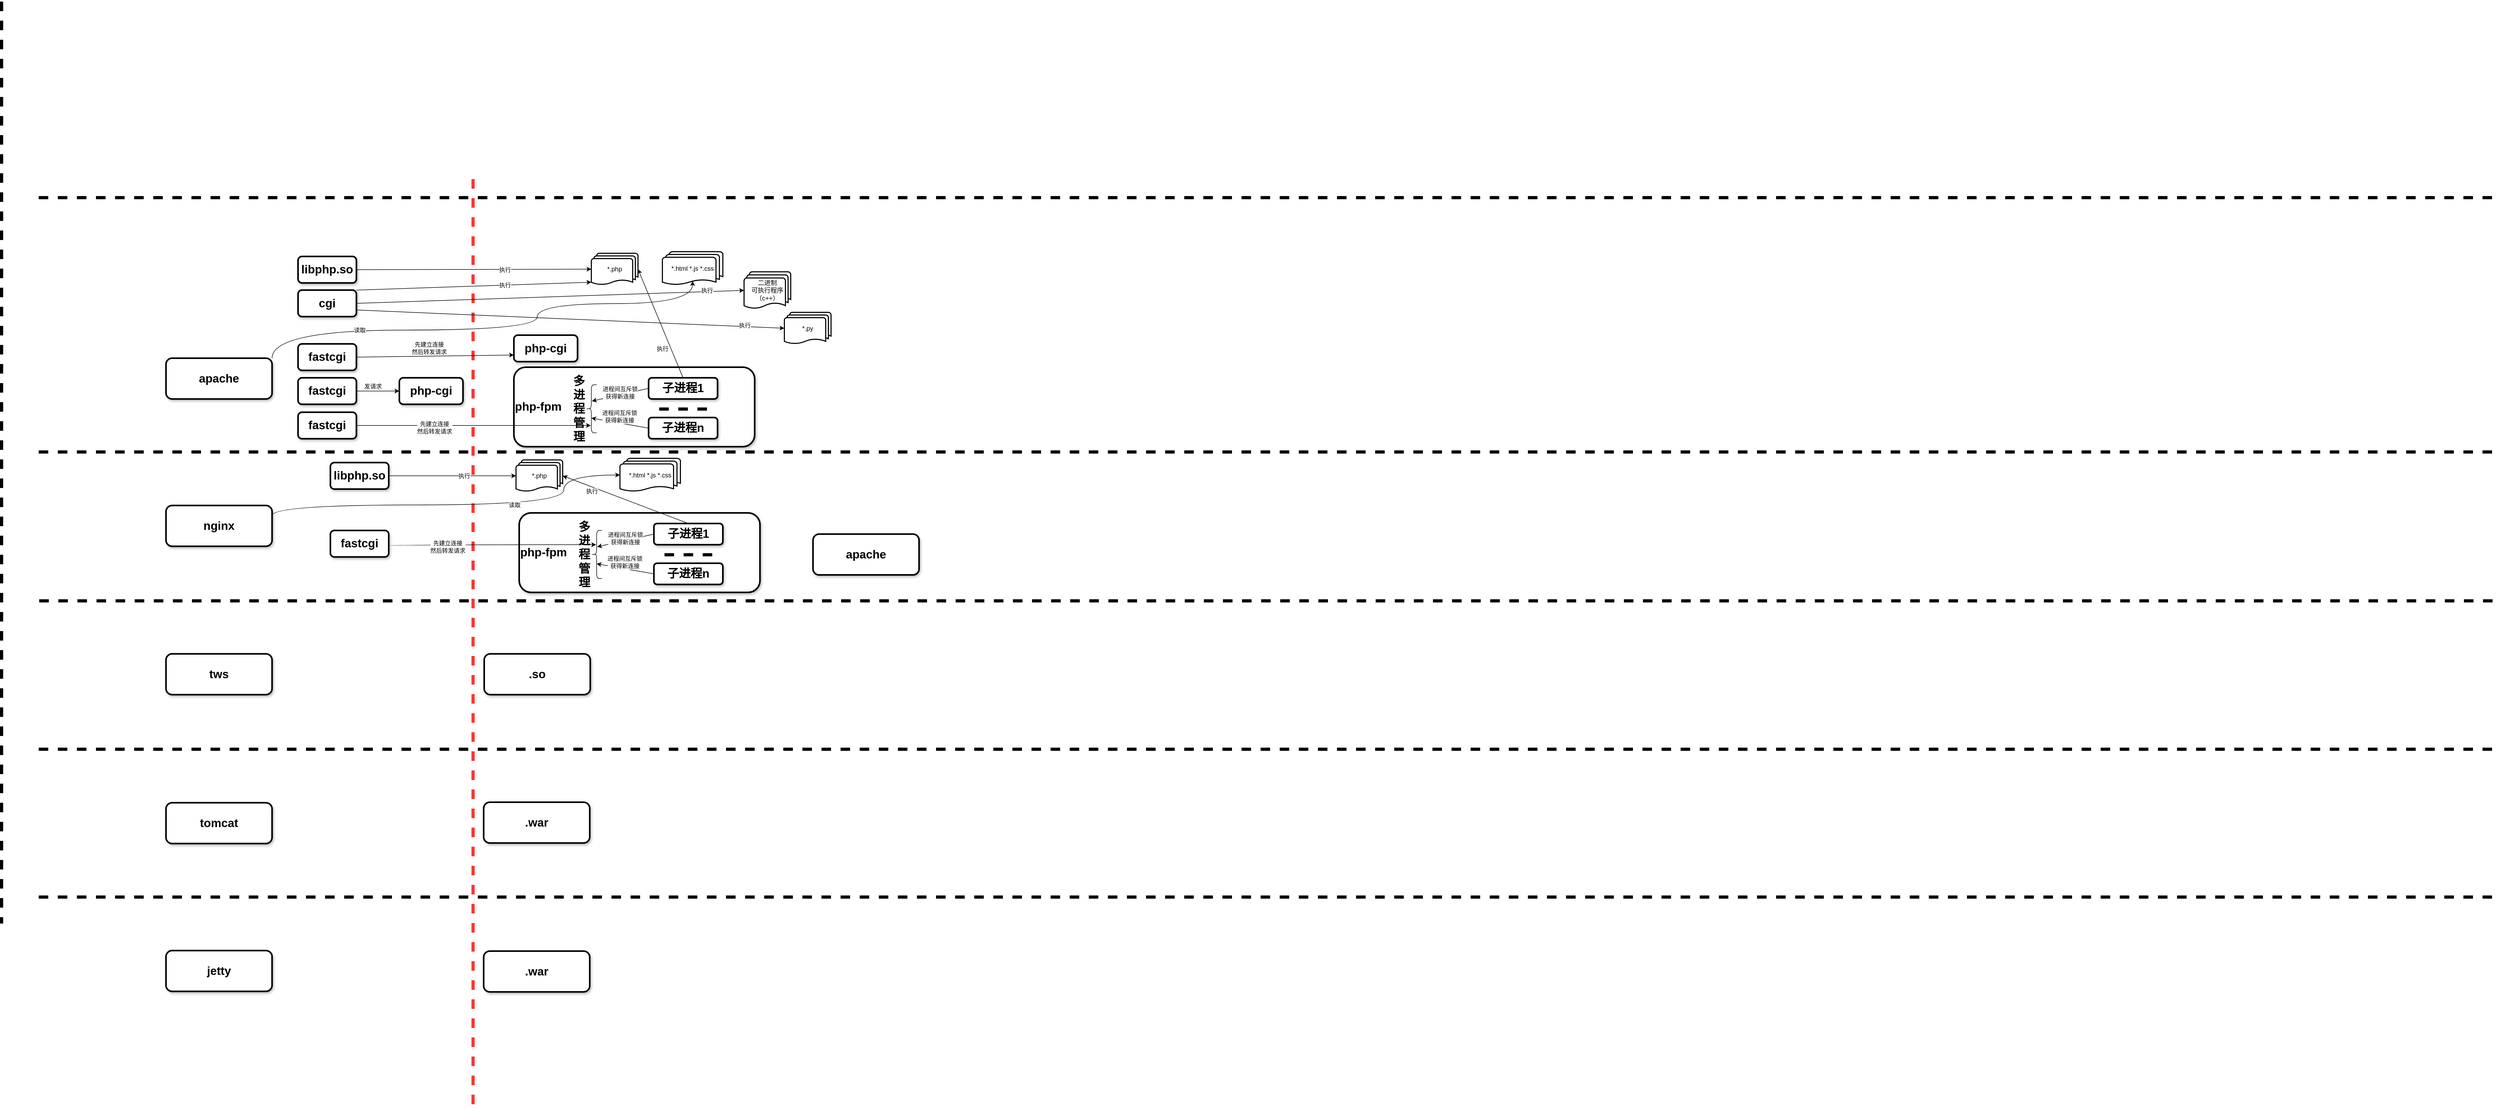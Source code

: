 <mxfile version="26.0.16">
  <diagram name="第 1 页" id="XHctNN8vPMMtAe_A4z8Z">
    <mxGraphModel dx="1426" dy="789" grid="1" gridSize="10" guides="1" tooltips="1" connect="1" arrows="1" fold="1" page="1" pageScale="1" pageWidth="3300" pageHeight="4681" math="0" shadow="0">
      <root>
        <mxCell id="0" />
        <mxCell id="1" parent="0" />
        <mxCell id="_OXdtsUzHgIdnHBHdnV9-1" value="" style="endArrow=none;dashed=1;html=1;strokeWidth=6;rounded=0;" parent="1" edge="1">
          <mxGeometry width="50" height="50" relative="1" as="geometry">
            <mxPoint x="130" y="110" as="sourcePoint" />
            <mxPoint x="130" y="1850" as="targetPoint" />
          </mxGeometry>
        </mxCell>
        <mxCell id="_OXdtsUzHgIdnHBHdnV9-2" value="" style="endArrow=none;dashed=1;html=1;strokeWidth=6;rounded=0;" parent="1" edge="1">
          <mxGeometry width="50" height="50" relative="1" as="geometry">
            <mxPoint x="201" y="1241" as="sourcePoint" />
            <mxPoint x="4836" y="1241" as="targetPoint" />
          </mxGeometry>
        </mxCell>
        <mxCell id="_OXdtsUzHgIdnHBHdnV9-3" value="" style="endArrow=none;dashed=1;html=1;strokeWidth=6;rounded=0;fontColor=#000000;labelBackgroundColor=#FFFFFF;strokeColor=#FF3333;" parent="1" edge="1">
          <mxGeometry width="50" height="50" relative="1" as="geometry">
            <mxPoint x="1019" y="445" as="sourcePoint" />
            <mxPoint x="1019" y="2195" as="targetPoint" />
          </mxGeometry>
        </mxCell>
        <mxCell id="_OXdtsUzHgIdnHBHdnV9-4" value="" style="endArrow=none;dashed=1;html=1;strokeWidth=6;rounded=0;" parent="1" edge="1">
          <mxGeometry width="50" height="50" relative="1" as="geometry">
            <mxPoint x="200" y="480" as="sourcePoint" />
            <mxPoint x="4835" y="480" as="targetPoint" />
          </mxGeometry>
        </mxCell>
        <mxCell id="_OXdtsUzHgIdnHBHdnV9-5" value="" style="endArrow=none;dashed=1;html=1;strokeWidth=6;rounded=0;" parent="1" edge="1">
          <mxGeometry width="50" height="50" relative="1" as="geometry">
            <mxPoint x="200" y="960" as="sourcePoint" />
            <mxPoint x="4835" y="960" as="targetPoint" />
          </mxGeometry>
        </mxCell>
        <mxCell id="_OXdtsUzHgIdnHBHdnV9-6" value="&lt;span style=&quot;font-size: 22px;&quot;&gt;apache&lt;/span&gt;" style="rounded=1;whiteSpace=wrap;html=1;fontStyle=1;strokeWidth=3;shadow=1;overflow=visible;" parent="1" vertex="1">
          <mxGeometry x="440" y="783" width="200" height="77" as="geometry" />
        </mxCell>
        <mxCell id="_OXdtsUzHgIdnHBHdnV9-7" value="&lt;span style=&quot;font-size: 22px;&quot;&gt;nginx&lt;/span&gt;" style="rounded=1;whiteSpace=wrap;html=1;fontStyle=1;strokeWidth=3;shadow=1;overflow=visible;" parent="1" vertex="1">
          <mxGeometry x="440" y="1061" width="200" height="77" as="geometry" />
        </mxCell>
        <mxCell id="_OXdtsUzHgIdnHBHdnV9-8" value="&lt;span style=&quot;font-size: 22px;&quot;&gt;tws&lt;/span&gt;" style="rounded=1;whiteSpace=wrap;html=1;fontStyle=1;strokeWidth=3;shadow=1;overflow=visible;" parent="1" vertex="1">
          <mxGeometry x="440" y="1341" width="200" height="77" as="geometry" />
        </mxCell>
        <mxCell id="_OXdtsUzHgIdnHBHdnV9-9" value="&lt;span style=&quot;font-size: 22px;&quot;&gt;tomcat&lt;/span&gt;" style="rounded=1;whiteSpace=wrap;html=1;fontStyle=1;strokeWidth=3;shadow=1;overflow=visible;" parent="1" vertex="1">
          <mxGeometry x="440" y="1622" width="200" height="77" as="geometry" />
        </mxCell>
        <mxCell id="_OXdtsUzHgIdnHBHdnV9-10" value="&lt;span style=&quot;font-size: 22px;&quot;&gt;jetty&lt;/span&gt;" style="rounded=1;whiteSpace=wrap;html=1;fontStyle=1;strokeWidth=3;shadow=1;overflow=visible;" parent="1" vertex="1">
          <mxGeometry x="440" y="1901" width="200" height="77" as="geometry" />
        </mxCell>
        <mxCell id="_OXdtsUzHgIdnHBHdnV9-11" value="" style="endArrow=none;dashed=1;html=1;strokeWidth=6;rounded=0;" parent="1" edge="1">
          <mxGeometry width="50" height="50" relative="1" as="geometry">
            <mxPoint x="200" y="1521" as="sourcePoint" />
            <mxPoint x="4835" y="1521" as="targetPoint" />
          </mxGeometry>
        </mxCell>
        <mxCell id="_OXdtsUzHgIdnHBHdnV9-13" value="&lt;span style=&quot;font-size: 22px;&quot;&gt;php-fpm&lt;/span&gt;" style="rounded=1;whiteSpace=wrap;html=1;fontStyle=1;strokeWidth=3;shadow=1;overflow=visible;align=left;" parent="1" vertex="1">
          <mxGeometry x="1096" y="800" width="454" height="150" as="geometry" />
        </mxCell>
        <mxCell id="_OXdtsUzHgIdnHBHdnV9-12" value="" style="endArrow=none;dashed=1;html=1;strokeWidth=6;rounded=0;" parent="1" edge="1">
          <mxGeometry width="50" height="50" relative="1" as="geometry">
            <mxPoint x="200" y="1800" as="sourcePoint" />
            <mxPoint x="4835" y="1800" as="targetPoint" />
          </mxGeometry>
        </mxCell>
        <mxCell id="_OXdtsUzHgIdnHBHdnV9-14" value="&lt;span style=&quot;font-size: 22px;&quot;&gt;apache&lt;/span&gt;" style="rounded=1;whiteSpace=wrap;html=1;fontStyle=1;strokeWidth=3;shadow=1;overflow=visible;" parent="1" vertex="1">
          <mxGeometry x="1660" y="1115.01" width="200" height="77" as="geometry" />
        </mxCell>
        <mxCell id="_OXdtsUzHgIdnHBHdnV9-15" value="&lt;span style=&quot;font-size: 22px;&quot;&gt;.so&lt;/span&gt;" style="rounded=1;whiteSpace=wrap;html=1;fontStyle=1;strokeWidth=3;shadow=1;overflow=visible;" parent="1" vertex="1">
          <mxGeometry x="1040" y="1341" width="200" height="77" as="geometry" />
        </mxCell>
        <mxCell id="_OXdtsUzHgIdnHBHdnV9-16" value="&lt;span style=&quot;font-size: 22px;&quot;&gt;.war&lt;/span&gt;" style="rounded=1;whiteSpace=wrap;html=1;fontStyle=1;strokeWidth=3;shadow=1;overflow=visible;" parent="1" vertex="1">
          <mxGeometry x="1039" y="1621" width="200" height="77" as="geometry" />
        </mxCell>
        <mxCell id="_OXdtsUzHgIdnHBHdnV9-17" value="&lt;span style=&quot;font-size: 22px;&quot;&gt;.war&lt;/span&gt;" style="rounded=1;whiteSpace=wrap;html=1;fontStyle=1;strokeWidth=3;shadow=1;overflow=visible;" parent="1" vertex="1">
          <mxGeometry x="1039" y="1902" width="200" height="77" as="geometry" />
        </mxCell>
        <mxCell id="_OXdtsUzHgIdnHBHdnV9-18" value="&lt;span style=&quot;font-size: 22px;&quot;&gt;libphp.so&lt;/span&gt;" style="rounded=1;whiteSpace=wrap;html=1;fontStyle=1;strokeWidth=3;shadow=1;overflow=visible;" parent="1" vertex="1">
          <mxGeometry x="689" y="591" width="110" height="50" as="geometry" />
        </mxCell>
        <mxCell id="_OXdtsUzHgIdnHBHdnV9-19" value="*.php" style="strokeWidth=2;html=1;shape=mxgraph.flowchart.multi-document;whiteSpace=wrap;" parent="1" vertex="1">
          <mxGeometry x="1242" y="585" width="88" height="60" as="geometry" />
        </mxCell>
        <mxCell id="_OXdtsUzHgIdnHBHdnV9-20" value="" style="endArrow=classic;html=1;rounded=0;exitX=1;exitY=0.5;exitDx=0;exitDy=0;entryX=0;entryY=0.5;entryDx=0;entryDy=0;entryPerimeter=0;" parent="1" source="_OXdtsUzHgIdnHBHdnV9-18" target="_OXdtsUzHgIdnHBHdnV9-19" edge="1">
          <mxGeometry width="50" height="50" relative="1" as="geometry">
            <mxPoint x="870" y="701.5" as="sourcePoint" />
            <mxPoint x="935" y="698.5" as="targetPoint" />
          </mxGeometry>
        </mxCell>
        <mxCell id="_OXdtsUzHgIdnHBHdnV9-21" value="执行" style="edgeLabel;html=1;align=center;verticalAlign=middle;resizable=0;points=[];" parent="_OXdtsUzHgIdnHBHdnV9-20" vertex="1" connectable="0">
          <mxGeometry x="0.359" relative="1" as="geometry">
            <mxPoint x="-21" as="offset" />
          </mxGeometry>
        </mxCell>
        <mxCell id="_OXdtsUzHgIdnHBHdnV9-22" value="&lt;span style=&quot;font-size: 22px;&quot;&gt;cgi&lt;/span&gt;" style="rounded=1;whiteSpace=wrap;html=1;fontStyle=1;strokeWidth=3;shadow=1;overflow=visible;" parent="1" vertex="1">
          <mxGeometry x="689" y="654.5" width="110" height="50" as="geometry" />
        </mxCell>
        <mxCell id="_OXdtsUzHgIdnHBHdnV9-23" value="&lt;span style=&quot;font-size: 22px;&quot;&gt;fastcgi&lt;/span&gt;" style="rounded=1;whiteSpace=wrap;html=1;fontStyle=1;strokeWidth=3;shadow=1;overflow=visible;" parent="1" vertex="1">
          <mxGeometry x="689" y="820" width="110" height="50" as="geometry" />
        </mxCell>
        <mxCell id="_OXdtsUzHgIdnHBHdnV9-24" value="" style="endArrow=classic;html=1;rounded=0;exitX=1;exitY=0;exitDx=0;exitDy=0;entryX=0;entryY=0.91;entryDx=0;entryDy=0;entryPerimeter=0;" parent="1" source="_OXdtsUzHgIdnHBHdnV9-22" target="_OXdtsUzHgIdnHBHdnV9-19" edge="1">
          <mxGeometry width="50" height="50" relative="1" as="geometry">
            <mxPoint x="860" y="710" as="sourcePoint" />
            <mxPoint x="1100" y="705" as="targetPoint" />
          </mxGeometry>
        </mxCell>
        <mxCell id="_OXdtsUzHgIdnHBHdnV9-25" value="执行" style="edgeLabel;html=1;align=center;verticalAlign=middle;resizable=0;points=[];" parent="_OXdtsUzHgIdnHBHdnV9-24" vertex="1" connectable="0">
          <mxGeometry x="0.359" relative="1" as="geometry">
            <mxPoint x="-21" as="offset" />
          </mxGeometry>
        </mxCell>
        <mxCell id="_OXdtsUzHgIdnHBHdnV9-26" value="&lt;span style=&quot;font-size: 22px;&quot;&gt;fastcgi&lt;/span&gt;" style="rounded=1;whiteSpace=wrap;html=1;fontStyle=1;strokeWidth=3;shadow=1;overflow=visible;" parent="1" vertex="1">
          <mxGeometry x="689" y="885" width="110" height="50" as="geometry" />
        </mxCell>
        <mxCell id="_OXdtsUzHgIdnHBHdnV9-27" value="多进程管理" style="shape=curlyBracket;whiteSpace=wrap;html=1;rounded=1;labelPosition=left;verticalLabelPosition=middle;align=right;verticalAlign=middle;fontStyle=1;fontSize=22;" parent="1" vertex="1">
          <mxGeometry x="1232" y="833.13" width="20" height="90.75" as="geometry" />
        </mxCell>
        <mxCell id="_OXdtsUzHgIdnHBHdnV9-28" value="&lt;span style=&quot;font-size: 22px;&quot;&gt;子进程1&lt;/span&gt;" style="rounded=1;whiteSpace=wrap;html=1;fontStyle=1;strokeWidth=3;shadow=1;overflow=visible;" parent="1" vertex="1">
          <mxGeometry x="1350" y="820" width="130" height="40" as="geometry" />
        </mxCell>
        <mxCell id="_OXdtsUzHgIdnHBHdnV9-29" value="" style="endArrow=classic;html=1;rounded=0;exitX=1;exitY=0.5;exitDx=0;exitDy=0;edgeStyle=orthogonalEdgeStyle;curved=1;entryX=0.45;entryY=0.847;entryDx=0;entryDy=0;entryPerimeter=0;" parent="1" source="_OXdtsUzHgIdnHBHdnV9-26" target="_OXdtsUzHgIdnHBHdnV9-27" edge="1">
          <mxGeometry width="50" height="50" relative="1" as="geometry">
            <mxPoint x="860" y="798" as="sourcePoint" />
            <mxPoint x="1250" y="1000" as="targetPoint" />
            <Array as="points">
              <mxPoint x="850" y="910" />
            </Array>
          </mxGeometry>
        </mxCell>
        <mxCell id="_OXdtsUzHgIdnHBHdnV9-30" value="先建立连接&lt;div&gt;然后转发请求&lt;/div&gt;" style="edgeLabel;html=1;align=center;verticalAlign=middle;resizable=0;points=[];" parent="_OXdtsUzHgIdnHBHdnV9-29" vertex="1" connectable="0">
          <mxGeometry x="0.359" relative="1" as="geometry">
            <mxPoint x="-154" y="4" as="offset" />
          </mxGeometry>
        </mxCell>
        <mxCell id="_OXdtsUzHgIdnHBHdnV9-31" value="&lt;span style=&quot;font-size: 22px;&quot;&gt;php-cgi&lt;/span&gt;" style="rounded=1;whiteSpace=wrap;html=1;fontStyle=1;strokeWidth=3;shadow=1;overflow=visible;" parent="1" vertex="1">
          <mxGeometry x="880" y="820" width="120" height="50" as="geometry" />
        </mxCell>
        <mxCell id="_OXdtsUzHgIdnHBHdnV9-32" value="" style="endArrow=classic;html=1;rounded=0;exitX=0.5;exitY=0;exitDx=0;exitDy=0;entryX=1;entryY=0.5;entryDx=0;entryDy=0;entryPerimeter=0;" parent="1" source="_OXdtsUzHgIdnHBHdnV9-28" target="_OXdtsUzHgIdnHBHdnV9-19" edge="1">
          <mxGeometry width="50" height="50" relative="1" as="geometry">
            <mxPoint x="860" y="798" as="sourcePoint" />
            <mxPoint x="1100" y="765" as="targetPoint" />
          </mxGeometry>
        </mxCell>
        <mxCell id="_OXdtsUzHgIdnHBHdnV9-33" value="执行" style="edgeLabel;html=1;align=center;verticalAlign=middle;resizable=0;points=[];" parent="_OXdtsUzHgIdnHBHdnV9-32" vertex="1" connectable="0">
          <mxGeometry x="0.359" relative="1" as="geometry">
            <mxPoint x="19" y="84" as="offset" />
          </mxGeometry>
        </mxCell>
        <mxCell id="_OXdtsUzHgIdnHBHdnV9-34" value="" style="endArrow=none;dashed=1;html=1;rounded=0;strokeWidth=6;" parent="1" edge="1">
          <mxGeometry width="50" height="50" relative="1" as="geometry">
            <mxPoint x="1370" y="879" as="sourcePoint" />
            <mxPoint x="1460" y="879" as="targetPoint" />
          </mxGeometry>
        </mxCell>
        <mxCell id="_OXdtsUzHgIdnHBHdnV9-35" value="&lt;span style=&quot;font-size: 22px;&quot;&gt;子进程n&lt;/span&gt;" style="rounded=1;whiteSpace=wrap;html=1;fontStyle=1;strokeWidth=3;shadow=1;overflow=visible;" parent="1" vertex="1">
          <mxGeometry x="1350" y="895" width="130" height="40" as="geometry" />
        </mxCell>
        <mxCell id="uiX8RJZPpizneUpBRx_g-1" value="*.html *.js *.css" style="strokeWidth=2;html=1;shape=mxgraph.flowchart.multi-document;whiteSpace=wrap;" vertex="1" parent="1">
          <mxGeometry x="1376" y="582" width="114" height="63" as="geometry" />
        </mxCell>
        <mxCell id="uiX8RJZPpizneUpBRx_g-2" value="" style="endArrow=classic;html=1;rounded=0;exitX=1;exitY=0;exitDx=0;exitDy=0;entryX=0.5;entryY=0.88;entryDx=0;entryDy=0;entryPerimeter=0;edgeStyle=orthogonalEdgeStyle;curved=1;" edge="1" parent="1" source="_OXdtsUzHgIdnHBHdnV9-6" target="uiX8RJZPpizneUpBRx_g-1">
          <mxGeometry width="50" height="50" relative="1" as="geometry">
            <mxPoint x="1682" y="812" as="sourcePoint" />
            <mxPoint x="1510" y="722" as="targetPoint" />
            <Array as="points">
              <mxPoint x="640" y="730" />
              <mxPoint x="1140" y="730" />
              <mxPoint x="1140" y="680" />
              <mxPoint x="1433" y="680" />
            </Array>
          </mxGeometry>
        </mxCell>
        <mxCell id="uiX8RJZPpizneUpBRx_g-3" value="读取" style="edgeLabel;html=1;align=center;verticalAlign=middle;resizable=0;points=[];" vertex="1" connectable="0" parent="uiX8RJZPpizneUpBRx_g-2">
          <mxGeometry x="0.359" relative="1" as="geometry">
            <mxPoint x="-370" y="50" as="offset" />
          </mxGeometry>
        </mxCell>
        <mxCell id="uiX8RJZPpizneUpBRx_g-4" value="" style="endArrow=classic;html=1;rounded=0;exitX=0;exitY=0.5;exitDx=0;exitDy=0;entryX=0.55;entryY=0.34;entryDx=0;entryDy=0;entryPerimeter=0;" edge="1" parent="1" source="_OXdtsUzHgIdnHBHdnV9-28" target="_OXdtsUzHgIdnHBHdnV9-27">
          <mxGeometry width="50" height="50" relative="1" as="geometry">
            <mxPoint x="860" y="798" as="sourcePoint" />
            <mxPoint x="1100" y="765" as="targetPoint" />
          </mxGeometry>
        </mxCell>
        <mxCell id="uiX8RJZPpizneUpBRx_g-5" value="进程间互斥锁&lt;div&gt;获得新连接&lt;/div&gt;" style="edgeLabel;html=1;align=center;verticalAlign=middle;resizable=0;points=[];" vertex="1" connectable="0" parent="uiX8RJZPpizneUpBRx_g-4">
          <mxGeometry x="0.359" relative="1" as="geometry">
            <mxPoint x="18" y="-9" as="offset" />
          </mxGeometry>
        </mxCell>
        <mxCell id="uiX8RJZPpizneUpBRx_g-6" value="" style="endArrow=classic;html=1;rounded=0;exitX=0;exitY=0.5;exitDx=0;exitDy=0;entryX=0.5;entryY=0.693;entryDx=0;entryDy=0;entryPerimeter=0;" edge="1" parent="1" source="_OXdtsUzHgIdnHBHdnV9-35" target="_OXdtsUzHgIdnHBHdnV9-27">
          <mxGeometry width="50" height="50" relative="1" as="geometry">
            <mxPoint x="1360" y="850" as="sourcePoint" />
            <mxPoint x="1260" y="889" as="targetPoint" />
          </mxGeometry>
        </mxCell>
        <mxCell id="uiX8RJZPpizneUpBRx_g-7" value="进程间互斥锁&lt;div&gt;获得新连接&lt;/div&gt;" style="edgeLabel;html=1;align=center;verticalAlign=middle;resizable=0;points=[];" vertex="1" connectable="0" parent="uiX8RJZPpizneUpBRx_g-6">
          <mxGeometry x="0.359" relative="1" as="geometry">
            <mxPoint x="18" y="-9" as="offset" />
          </mxGeometry>
        </mxCell>
        <mxCell id="uiX8RJZPpizneUpBRx_g-8" value="&lt;span style=&quot;font-size: 22px;&quot;&gt;php-fpm&lt;/span&gt;" style="rounded=1;whiteSpace=wrap;html=1;fontStyle=1;strokeWidth=3;shadow=1;overflow=visible;align=left;" vertex="1" parent="1">
          <mxGeometry x="1106" y="1075" width="454" height="150" as="geometry" />
        </mxCell>
        <mxCell id="uiX8RJZPpizneUpBRx_g-9" value="&lt;span style=&quot;font-size: 22px;&quot;&gt;libphp.so&lt;/span&gt;" style="rounded=1;whiteSpace=wrap;html=1;fontStyle=1;strokeWidth=3;shadow=1;overflow=visible;" vertex="1" parent="1">
          <mxGeometry x="750" y="980" width="110" height="50" as="geometry" />
        </mxCell>
        <mxCell id="uiX8RJZPpizneUpBRx_g-10" value="*.php" style="strokeWidth=2;html=1;shape=mxgraph.flowchart.multi-document;whiteSpace=wrap;" vertex="1" parent="1">
          <mxGeometry x="1100" y="975" width="88" height="60" as="geometry" />
        </mxCell>
        <mxCell id="uiX8RJZPpizneUpBRx_g-11" value="" style="endArrow=classic;html=1;rounded=0;exitX=1;exitY=0.5;exitDx=0;exitDy=0;entryX=0;entryY=0.5;entryDx=0;entryDy=0;entryPerimeter=0;" edge="1" parent="1" source="uiX8RJZPpizneUpBRx_g-9" target="uiX8RJZPpizneUpBRx_g-10">
          <mxGeometry width="50" height="50" relative="1" as="geometry">
            <mxPoint x="880" y="1011.5" as="sourcePoint" />
            <mxPoint x="945" y="1008.5" as="targetPoint" />
          </mxGeometry>
        </mxCell>
        <mxCell id="uiX8RJZPpizneUpBRx_g-12" value="执行" style="edgeLabel;html=1;align=center;verticalAlign=middle;resizable=0;points=[];" vertex="1" connectable="0" parent="uiX8RJZPpizneUpBRx_g-11">
          <mxGeometry x="0.359" relative="1" as="geometry">
            <mxPoint x="-21" as="offset" />
          </mxGeometry>
        </mxCell>
        <mxCell id="uiX8RJZPpizneUpBRx_g-13" value="&lt;span style=&quot;font-size: 22px;&quot;&gt;fastcgi&lt;/span&gt;" style="rounded=1;whiteSpace=wrap;html=1;fontStyle=1;strokeWidth=3;shadow=1;overflow=visible;" vertex="1" parent="1">
          <mxGeometry x="750" y="1108.13" width="110" height="50" as="geometry" />
        </mxCell>
        <mxCell id="uiX8RJZPpizneUpBRx_g-14" value="多进程管理" style="shape=curlyBracket;whiteSpace=wrap;html=1;rounded=1;labelPosition=left;verticalLabelPosition=middle;align=right;verticalAlign=middle;fontStyle=1;fontSize=22;" vertex="1" parent="1">
          <mxGeometry x="1242" y="1108.13" width="20" height="90.75" as="geometry" />
        </mxCell>
        <mxCell id="uiX8RJZPpizneUpBRx_g-15" value="&lt;span style=&quot;font-size: 22px;&quot;&gt;子进程1&lt;/span&gt;" style="rounded=1;whiteSpace=wrap;html=1;fontStyle=1;strokeWidth=3;shadow=1;overflow=visible;" vertex="1" parent="1">
          <mxGeometry x="1360" y="1095" width="130" height="40" as="geometry" />
        </mxCell>
        <mxCell id="uiX8RJZPpizneUpBRx_g-16" value="" style="endArrow=none;dashed=1;html=1;rounded=0;strokeWidth=6;" edge="1" parent="1">
          <mxGeometry width="50" height="50" relative="1" as="geometry">
            <mxPoint x="1380" y="1154" as="sourcePoint" />
            <mxPoint x="1470" y="1154" as="targetPoint" />
          </mxGeometry>
        </mxCell>
        <mxCell id="uiX8RJZPpizneUpBRx_g-17" value="&lt;span style=&quot;font-size: 22px;&quot;&gt;子进程n&lt;/span&gt;" style="rounded=1;whiteSpace=wrap;html=1;fontStyle=1;strokeWidth=3;shadow=1;overflow=visible;" vertex="1" parent="1">
          <mxGeometry x="1360" y="1170" width="130" height="40" as="geometry" />
        </mxCell>
        <mxCell id="uiX8RJZPpizneUpBRx_g-18" value="*.html *.js *.css" style="strokeWidth=2;html=1;shape=mxgraph.flowchart.multi-document;whiteSpace=wrap;" vertex="1" parent="1">
          <mxGeometry x="1296" y="972" width="114" height="63" as="geometry" />
        </mxCell>
        <mxCell id="uiX8RJZPpizneUpBRx_g-19" value="" style="endArrow=classic;html=1;rounded=0;exitX=1;exitY=0.25;exitDx=0;exitDy=0;entryX=0;entryY=0.5;entryDx=0;entryDy=0;entryPerimeter=0;edgeStyle=orthogonalEdgeStyle;curved=1;" edge="1" parent="1" source="_OXdtsUzHgIdnHBHdnV9-7" target="uiX8RJZPpizneUpBRx_g-18">
          <mxGeometry width="50" height="50" relative="1" as="geometry">
            <mxPoint x="1692" y="1087" as="sourcePoint" />
            <mxPoint x="1520" y="997" as="targetPoint" />
            <Array as="points">
              <mxPoint x="640" y="1060" />
              <mxPoint x="1190" y="1060" />
              <mxPoint x="1190" y="1004" />
            </Array>
          </mxGeometry>
        </mxCell>
        <mxCell id="uiX8RJZPpizneUpBRx_g-20" value="读取" style="edgeLabel;html=1;align=center;verticalAlign=middle;resizable=0;points=[];" vertex="1" connectable="0" parent="uiX8RJZPpizneUpBRx_g-19">
          <mxGeometry x="0.359" relative="1" as="geometry">
            <mxPoint x="-21" as="offset" />
          </mxGeometry>
        </mxCell>
        <mxCell id="uiX8RJZPpizneUpBRx_g-21" value="" style="endArrow=classic;html=1;rounded=0;exitX=0;exitY=0.5;exitDx=0;exitDy=0;entryX=0.55;entryY=0.34;entryDx=0;entryDy=0;entryPerimeter=0;" edge="1" parent="1" source="uiX8RJZPpizneUpBRx_g-15" target="uiX8RJZPpizneUpBRx_g-14">
          <mxGeometry width="50" height="50" relative="1" as="geometry">
            <mxPoint x="870" y="1073" as="sourcePoint" />
            <mxPoint x="1110" y="1040" as="targetPoint" />
          </mxGeometry>
        </mxCell>
        <mxCell id="uiX8RJZPpizneUpBRx_g-22" value="进程间互斥锁&lt;div&gt;获得新连接&lt;/div&gt;" style="edgeLabel;html=1;align=center;verticalAlign=middle;resizable=0;points=[];" vertex="1" connectable="0" parent="uiX8RJZPpizneUpBRx_g-21">
          <mxGeometry x="0.359" relative="1" as="geometry">
            <mxPoint x="18" y="-9" as="offset" />
          </mxGeometry>
        </mxCell>
        <mxCell id="uiX8RJZPpizneUpBRx_g-23" value="" style="endArrow=classic;html=1;rounded=0;exitX=0;exitY=0.5;exitDx=0;exitDy=0;entryX=0.5;entryY=0.693;entryDx=0;entryDy=0;entryPerimeter=0;" edge="1" parent="1" source="uiX8RJZPpizneUpBRx_g-17" target="uiX8RJZPpizneUpBRx_g-14">
          <mxGeometry width="50" height="50" relative="1" as="geometry">
            <mxPoint x="1370" y="1125" as="sourcePoint" />
            <mxPoint x="1270" y="1164" as="targetPoint" />
          </mxGeometry>
        </mxCell>
        <mxCell id="uiX8RJZPpizneUpBRx_g-24" value="进程间互斥锁&lt;div&gt;获得新连接&lt;/div&gt;" style="edgeLabel;html=1;align=center;verticalAlign=middle;resizable=0;points=[];" vertex="1" connectable="0" parent="uiX8RJZPpizneUpBRx_g-23">
          <mxGeometry x="0.359" relative="1" as="geometry">
            <mxPoint x="18" y="-9" as="offset" />
          </mxGeometry>
        </mxCell>
        <mxCell id="uiX8RJZPpizneUpBRx_g-25" value="" style="endArrow=classic;html=1;rounded=0;exitX=1;exitY=0.5;exitDx=0;exitDy=0;edgeStyle=orthogonalEdgeStyle;curved=1;entryX=0.45;entryY=0.847;entryDx=0;entryDy=0;entryPerimeter=0;" edge="1" parent="1">
          <mxGeometry width="50" height="50" relative="1" as="geometry">
            <mxPoint x="860" y="1137" as="sourcePoint" />
            <mxPoint x="1251" y="1135" as="targetPoint" />
            <Array as="points">
              <mxPoint x="860" y="1135" />
            </Array>
          </mxGeometry>
        </mxCell>
        <mxCell id="uiX8RJZPpizneUpBRx_g-26" value="先建立连接&lt;div&gt;然后转发请求&lt;/div&gt;" style="edgeLabel;html=1;align=center;verticalAlign=middle;resizable=0;points=[];" vertex="1" connectable="0" parent="uiX8RJZPpizneUpBRx_g-25">
          <mxGeometry x="0.359" relative="1" as="geometry">
            <mxPoint x="-154" y="4" as="offset" />
          </mxGeometry>
        </mxCell>
        <mxCell id="uiX8RJZPpizneUpBRx_g-27" value="&lt;span style=&quot;font-size: 22px;&quot;&gt;fastcgi&lt;/span&gt;" style="rounded=1;whiteSpace=wrap;html=1;fontStyle=1;strokeWidth=3;shadow=1;overflow=visible;" vertex="1" parent="1">
          <mxGeometry x="689" y="756" width="110" height="50" as="geometry" />
        </mxCell>
        <mxCell id="uiX8RJZPpizneUpBRx_g-28" value="" style="endArrow=classic;html=1;rounded=0;exitX=0.5;exitY=0;exitDx=0;exitDy=0;entryX=1;entryY=0.5;entryDx=0;entryDy=0;entryPerimeter=0;" edge="1" parent="1" target="uiX8RJZPpizneUpBRx_g-10">
          <mxGeometry width="50" height="50" relative="1" as="geometry">
            <mxPoint x="1425" y="1095" as="sourcePoint" />
            <mxPoint x="1340" y="925" as="targetPoint" />
          </mxGeometry>
        </mxCell>
        <mxCell id="uiX8RJZPpizneUpBRx_g-29" value="执行" style="edgeLabel;html=1;align=center;verticalAlign=middle;resizable=0;points=[];" vertex="1" connectable="0" parent="uiX8RJZPpizneUpBRx_g-28">
          <mxGeometry x="0.359" relative="1" as="geometry">
            <mxPoint x="-21" as="offset" />
          </mxGeometry>
        </mxCell>
        <mxCell id="uiX8RJZPpizneUpBRx_g-30" value="*.py" style="strokeWidth=2;html=1;shape=mxgraph.flowchart.multi-document;whiteSpace=wrap;" vertex="1" parent="1">
          <mxGeometry x="1606" y="696.5" width="88" height="60" as="geometry" />
        </mxCell>
        <mxCell id="uiX8RJZPpizneUpBRx_g-31" value="" style="endArrow=classic;html=1;rounded=0;exitX=1;exitY=0.75;exitDx=0;exitDy=0;entryX=0;entryY=0.5;entryDx=0;entryDy=0;entryPerimeter=0;" edge="1" parent="1" source="_OXdtsUzHgIdnHBHdnV9-22" target="uiX8RJZPpizneUpBRx_g-30">
          <mxGeometry width="50" height="50" relative="1" as="geometry">
            <mxPoint x="860" y="732" as="sourcePoint" />
            <mxPoint x="1252" y="685" as="targetPoint" />
          </mxGeometry>
        </mxCell>
        <mxCell id="uiX8RJZPpizneUpBRx_g-32" value="执行" style="edgeLabel;html=1;align=center;verticalAlign=middle;resizable=0;points=[];" vertex="1" connectable="0" parent="uiX8RJZPpizneUpBRx_g-31">
          <mxGeometry x="0.359" relative="1" as="geometry">
            <mxPoint x="183" y="5" as="offset" />
          </mxGeometry>
        </mxCell>
        <mxCell id="uiX8RJZPpizneUpBRx_g-33" value="&lt;span style=&quot;font-size: 22px;&quot;&gt;php-cgi&lt;/span&gt;" style="rounded=1;whiteSpace=wrap;html=1;fontStyle=1;strokeWidth=3;shadow=1;overflow=visible;" vertex="1" parent="1">
          <mxGeometry x="1096" y="739.5" width="120" height="50" as="geometry" />
        </mxCell>
        <mxCell id="uiX8RJZPpizneUpBRx_g-34" value="" style="endArrow=classic;html=1;rounded=0;exitX=1;exitY=0.5;exitDx=0;exitDy=0;entryX=0;entryY=0.75;entryDx=0;entryDy=0;" edge="1" parent="1" source="uiX8RJZPpizneUpBRx_g-27" target="uiX8RJZPpizneUpBRx_g-33">
          <mxGeometry width="50" height="50" relative="1" as="geometry">
            <mxPoint x="860" y="922" as="sourcePoint" />
            <mxPoint x="1251" y="920" as="targetPoint" />
          </mxGeometry>
        </mxCell>
        <mxCell id="uiX8RJZPpizneUpBRx_g-35" value="先建立连接&lt;div&gt;然后转发请求&lt;/div&gt;" style="edgeLabel;html=1;align=center;verticalAlign=middle;resizable=0;points=[];" vertex="1" connectable="0" parent="uiX8RJZPpizneUpBRx_g-34">
          <mxGeometry x="0.359" relative="1" as="geometry">
            <mxPoint x="-65" y="-15" as="offset" />
          </mxGeometry>
        </mxCell>
        <mxCell id="uiX8RJZPpizneUpBRx_g-36" value="" style="endArrow=classic;html=1;rounded=0;exitX=1;exitY=0.5;exitDx=0;exitDy=0;" edge="1" parent="1" source="_OXdtsUzHgIdnHBHdnV9-23" target="_OXdtsUzHgIdnHBHdnV9-31">
          <mxGeometry width="50" height="50" relative="1" as="geometry">
            <mxPoint x="860" y="805" as="sourcePoint" />
            <mxPoint x="1060" y="802" as="targetPoint" />
          </mxGeometry>
        </mxCell>
        <mxCell id="uiX8RJZPpizneUpBRx_g-37" value="&lt;div&gt;发请求&lt;/div&gt;" style="edgeLabel;html=1;align=center;verticalAlign=middle;resizable=0;points=[];" vertex="1" connectable="0" parent="uiX8RJZPpizneUpBRx_g-36">
          <mxGeometry x="0.359" relative="1" as="geometry">
            <mxPoint x="-24" y="-9" as="offset" />
          </mxGeometry>
        </mxCell>
        <mxCell id="uiX8RJZPpizneUpBRx_g-38" value="二进制&lt;div&gt;可执行程序&lt;/div&gt;&lt;div&gt;（c++）&lt;/div&gt;" style="strokeWidth=2;html=1;shape=mxgraph.flowchart.multi-document;whiteSpace=wrap;" vertex="1" parent="1">
          <mxGeometry x="1530" y="620" width="88" height="70" as="geometry" />
        </mxCell>
        <mxCell id="uiX8RJZPpizneUpBRx_g-39" value="" style="endArrow=classic;html=1;rounded=0;exitX=1;exitY=0.5;exitDx=0;exitDy=0;entryX=0;entryY=0.5;entryDx=0;entryDy=0;entryPerimeter=0;" edge="1" parent="1" source="_OXdtsUzHgIdnHBHdnV9-22" target="uiX8RJZPpizneUpBRx_g-38">
          <mxGeometry width="50" height="50" relative="1" as="geometry">
            <mxPoint x="809" y="702" as="sourcePoint" />
            <mxPoint x="1616" y="737" as="targetPoint" />
          </mxGeometry>
        </mxCell>
        <mxCell id="uiX8RJZPpizneUpBRx_g-40" value="执行" style="edgeLabel;html=1;align=center;verticalAlign=middle;resizable=0;points=[];" vertex="1" connectable="0" parent="uiX8RJZPpizneUpBRx_g-39">
          <mxGeometry x="0.359" relative="1" as="geometry">
            <mxPoint x="164" y="-8" as="offset" />
          </mxGeometry>
        </mxCell>
      </root>
    </mxGraphModel>
  </diagram>
</mxfile>
